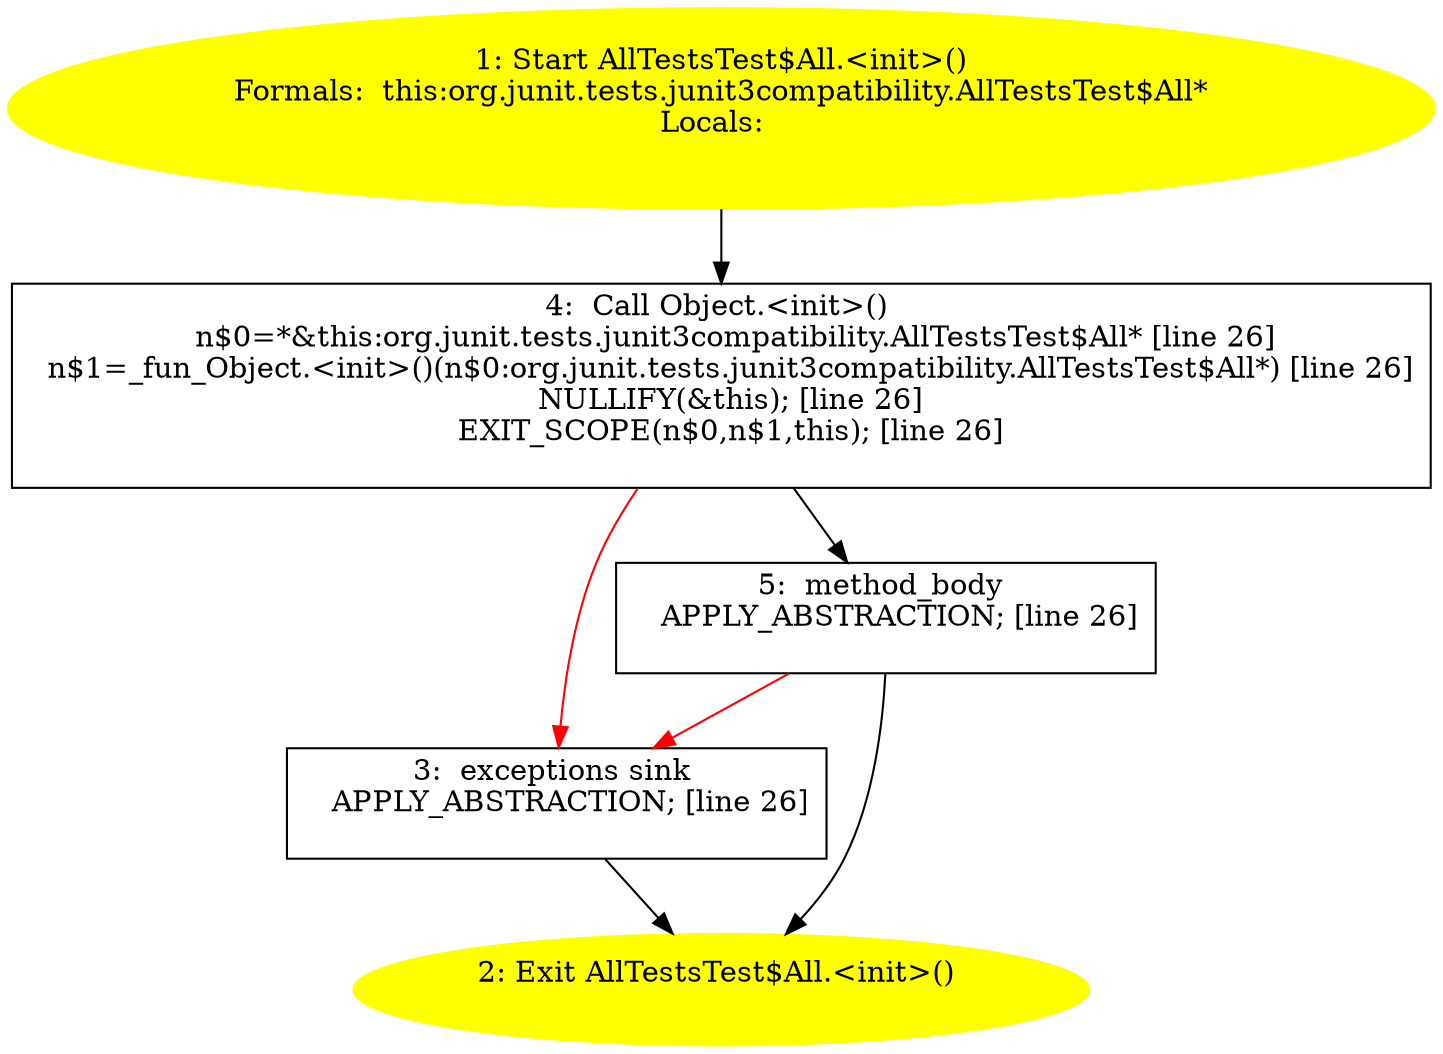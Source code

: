 /* @generated */
digraph cfg {
"org.junit.tests.junit3compatibility.AllTestsTest$All.<init>().90f5e3b6f9d13fb47523c9e50590e23a_1" [label="1: Start AllTestsTest$All.<init>()\nFormals:  this:org.junit.tests.junit3compatibility.AllTestsTest$All*\nLocals:  \n  " color=yellow style=filled]
	

	 "org.junit.tests.junit3compatibility.AllTestsTest$All.<init>().90f5e3b6f9d13fb47523c9e50590e23a_1" -> "org.junit.tests.junit3compatibility.AllTestsTest$All.<init>().90f5e3b6f9d13fb47523c9e50590e23a_4" ;
"org.junit.tests.junit3compatibility.AllTestsTest$All.<init>().90f5e3b6f9d13fb47523c9e50590e23a_2" [label="2: Exit AllTestsTest$All.<init>() \n  " color=yellow style=filled]
	

"org.junit.tests.junit3compatibility.AllTestsTest$All.<init>().90f5e3b6f9d13fb47523c9e50590e23a_3" [label="3:  exceptions sink \n   APPLY_ABSTRACTION; [line 26]\n " shape="box"]
	

	 "org.junit.tests.junit3compatibility.AllTestsTest$All.<init>().90f5e3b6f9d13fb47523c9e50590e23a_3" -> "org.junit.tests.junit3compatibility.AllTestsTest$All.<init>().90f5e3b6f9d13fb47523c9e50590e23a_2" ;
"org.junit.tests.junit3compatibility.AllTestsTest$All.<init>().90f5e3b6f9d13fb47523c9e50590e23a_4" [label="4:  Call Object.<init>() \n   n$0=*&this:org.junit.tests.junit3compatibility.AllTestsTest$All* [line 26]\n  n$1=_fun_Object.<init>()(n$0:org.junit.tests.junit3compatibility.AllTestsTest$All*) [line 26]\n  NULLIFY(&this); [line 26]\n  EXIT_SCOPE(n$0,n$1,this); [line 26]\n " shape="box"]
	

	 "org.junit.tests.junit3compatibility.AllTestsTest$All.<init>().90f5e3b6f9d13fb47523c9e50590e23a_4" -> "org.junit.tests.junit3compatibility.AllTestsTest$All.<init>().90f5e3b6f9d13fb47523c9e50590e23a_5" ;
	 "org.junit.tests.junit3compatibility.AllTestsTest$All.<init>().90f5e3b6f9d13fb47523c9e50590e23a_4" -> "org.junit.tests.junit3compatibility.AllTestsTest$All.<init>().90f5e3b6f9d13fb47523c9e50590e23a_3" [color="red" ];
"org.junit.tests.junit3compatibility.AllTestsTest$All.<init>().90f5e3b6f9d13fb47523c9e50590e23a_5" [label="5:  method_body \n   APPLY_ABSTRACTION; [line 26]\n " shape="box"]
	

	 "org.junit.tests.junit3compatibility.AllTestsTest$All.<init>().90f5e3b6f9d13fb47523c9e50590e23a_5" -> "org.junit.tests.junit3compatibility.AllTestsTest$All.<init>().90f5e3b6f9d13fb47523c9e50590e23a_2" ;
	 "org.junit.tests.junit3compatibility.AllTestsTest$All.<init>().90f5e3b6f9d13fb47523c9e50590e23a_5" -> "org.junit.tests.junit3compatibility.AllTestsTest$All.<init>().90f5e3b6f9d13fb47523c9e50590e23a_3" [color="red" ];
}
